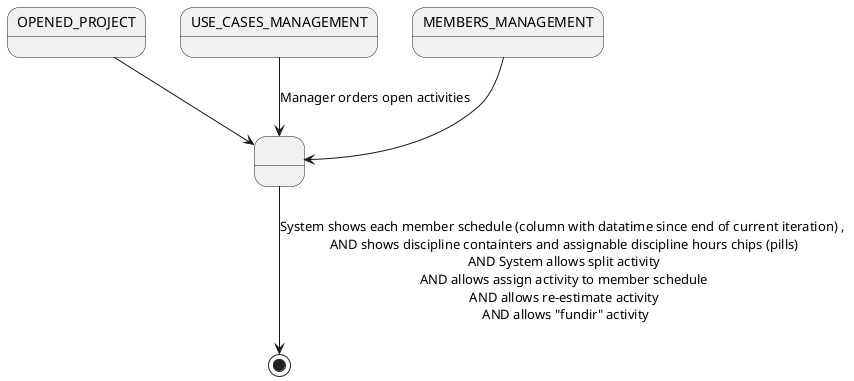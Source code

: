 @startuml

    state 0 as "OPENED_PROJECT"
    state 1 as " "
    state 2 as "USE_CASES_MANAGEMENT"
    state 3 as "MEMBERS_MANAGEMENT"

    0 --> 1
    2 --> 1 : Manager orders open activities
    3 --> 1
    1 --> [*] : System shows each member schedule (column with datatime since end of current iteration) , \n AND shows discipline containters and assignable discipline hours chips (pills) \n AND System allows split activity \n AND allows assign activity to member schedule \n AND allows re-estimate activity \n AND allows "fundir" activity


@enduml
